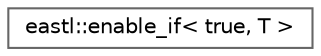 digraph "类继承关系图"
{
 // LATEX_PDF_SIZE
  bgcolor="transparent";
  edge [fontname=Helvetica,fontsize=10,labelfontname=Helvetica,labelfontsize=10];
  node [fontname=Helvetica,fontsize=10,shape=box,height=0.2,width=0.4];
  rankdir="LR";
  Node0 [id="Node000000",label="eastl::enable_if\< true, T \>",height=0.2,width=0.4,color="grey40", fillcolor="white", style="filled",URL="$structeastl_1_1enable__if_3_01true_00_01_t_01_4.html",tooltip=" "];
}
